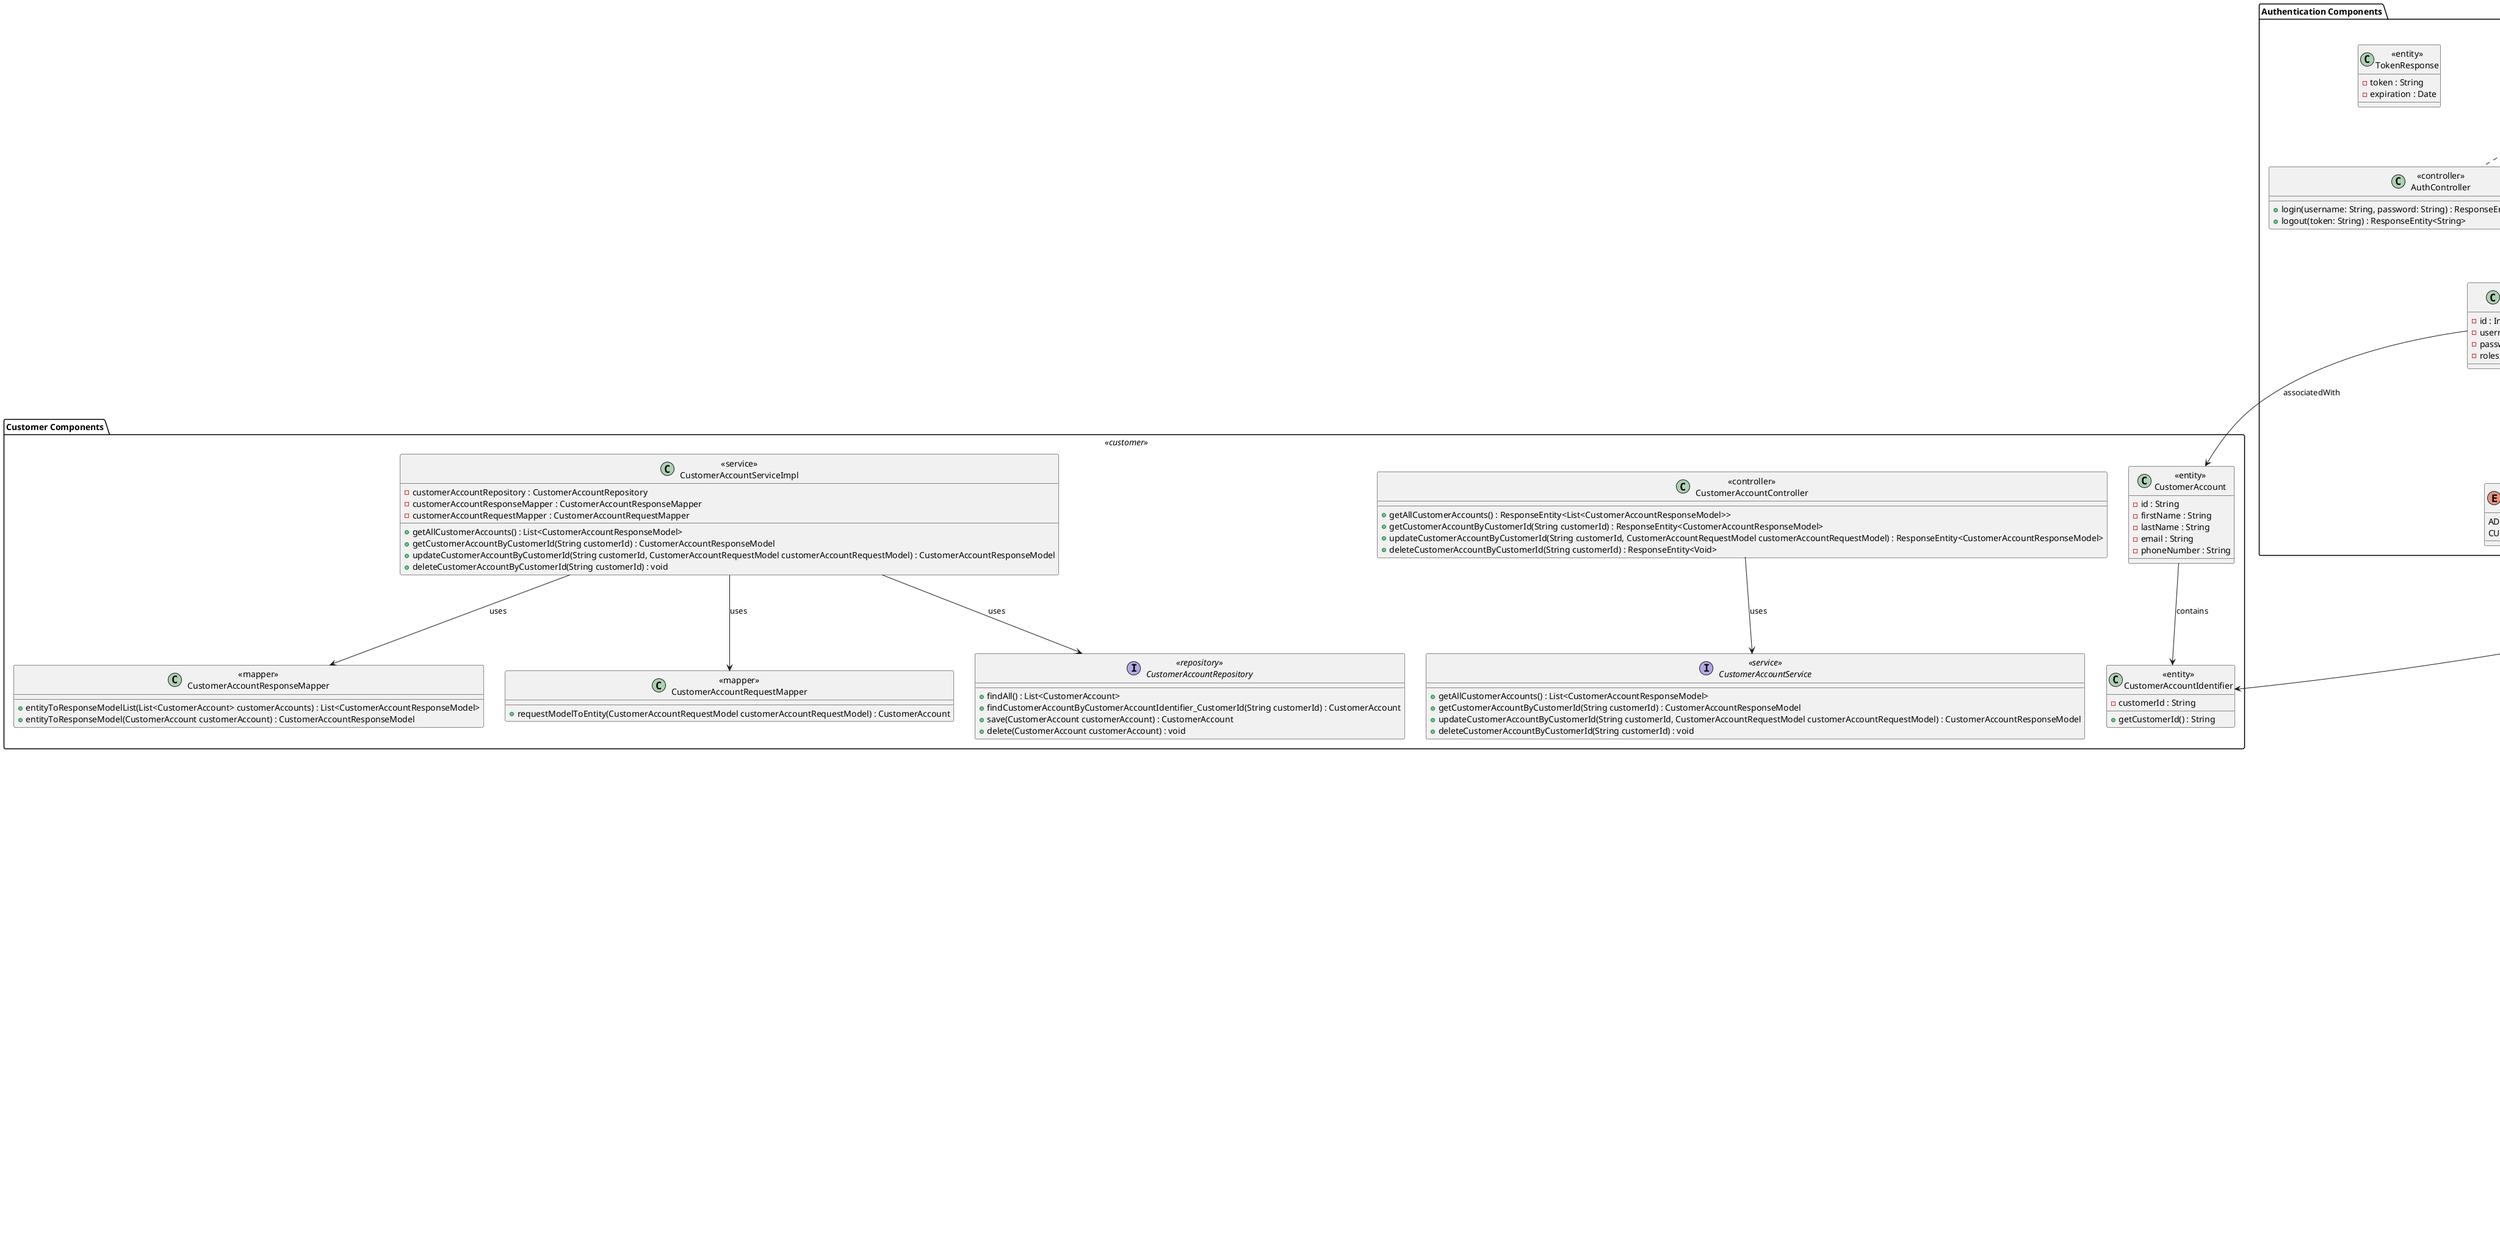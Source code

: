@startuml
' Define styles for the containers
skinparam class {
    BackgroundColor<<entity>> Wheat
    BackgroundColor<<controller>> LightSkyBlue
    BackgroundColor<<service>> LightGreen
    BackgroundColor<<repository>> LightCoral
    BackgroundColor<<mapper>> Khaki
}


' Customer Container
package "Customer Components" <<customer>> {
    ' CustomerAccountController
    class "<<controller>>\nCustomerAccountController" as customerController {
        + getAllCustomerAccounts() : ResponseEntity<List<CustomerAccountResponseModel>>
        + getCustomerAccountByCustomerId(String customerId) : ResponseEntity<CustomerAccountResponseModel>
        + updateCustomerAccountByCustomerId(String customerId, CustomerAccountRequestModel customerAccountRequestModel) : ResponseEntity<CustomerAccountResponseModel>
        + deleteCustomerAccountByCustomerId(String customerId) : ResponseEntity<Void>
    }

    ' CustomerAccountService interface
    interface "<<service>>\nCustomerAccountService" as customerService {
        + getAllCustomerAccounts() : List<CustomerAccountResponseModel>
        + getCustomerAccountByCustomerId(String customerId) : CustomerAccountResponseModel
        + updateCustomerAccountByCustomerId(String customerId, CustomerAccountRequestModel customerAccountRequestModel) : CustomerAccountResponseModel
        + deleteCustomerAccountByCustomerId(String customerId) : void
    }

    ' CustomerAccountServiceImpl class
    class "<<service>>\nCustomerAccountServiceImpl" as customerServiceImpl {
        - customerAccountRepository : CustomerAccountRepository
        - customerAccountResponseMapper : CustomerAccountResponseMapper
        - customerAccountRequestMapper : CustomerAccountRequestMapper
        + getAllCustomerAccounts() : List<CustomerAccountResponseModel>
        + getCustomerAccountByCustomerId(String customerId) : CustomerAccountResponseModel
        + updateCustomerAccountByCustomerId(String customerId, CustomerAccountRequestModel customerAccountRequestModel) : CustomerAccountResponseModel
        + deleteCustomerAccountByCustomerId(String customerId) : void
    }

    ' CustomerAccountRepository interface
    interface "<<repository>>\nCustomerAccountRepository" as customerRepository {
        + findAll() : List<CustomerAccount>
        + findCustomerAccountByCustomerAccountIdentifier_CustomerId(String customerId) : CustomerAccount
        + save(CustomerAccount customerAccount) : CustomerAccount
        + delete(CustomerAccount customerAccount) : void
    }

    ' CustomerAccountResponseMapper class
    class "<<mapper>>\nCustomerAccountResponseMapper" as customerResponseMapper {
        + entityToResponseModelList(List<CustomerAccount> customerAccounts) : List<CustomerAccountResponseModel>
        + entityToResponseModel(CustomerAccount customerAccount) : CustomerAccountResponseModel
    }

    ' CustomerAccountRequestMapper class
    class "<<mapper>>\nCustomerAccountRequestMapper" as customerRequestMapper {
        + requestModelToEntity(CustomerAccountRequestModel customerAccountRequestModel) : CustomerAccount
    }

    ' CustomerAccount class
    class "<<entity>>\nCustomerAccount" as customerAccount {
        - id : String
        - firstName : String
        - lastName : String
        - email : String
        - phoneNumber : String
    }

    ' CustomerAccountIdentifier class
    class "<<entity>>\nCustomerAccountIdentifier" as customerIdentifier {
        - customerId : String
        + getCustomerId() : String
    }
}

' Vehicle Container
package "Vehicle Components" <<vehicle>> {
    ' VehicleController
    class "<<controller>>\nVehicleController" as vehicleController {
        - VehicleService : vehicleService
        + getAllVehiclesByCustomerId(String customerId) : ResponseEntity<List<VehicleResponseModel>>
        + getVehicleByVehicleId(String customerId, String vehicleId) : ResponseEntity<VehicleResponseModel>
        + addVehicleToCustomerAccount(String customerId, VehicleRequestModel vehicleRequestModel) : ResponseEntity<VehicleResponseModel>
        + updateVehicleByVehicleId(VehicleRequestModel vehicleRequestModel, String customerId, String vehicleId) : ResponseEntity<VehicleResponseModel>
        + deleteVehicleByVehicleId(String customerId, String vehicleId) : ResponseEntity<Void>
    }

    ' VehicleService interface
    interface "VehicleService" as vehicleService {
        + getAllVehiclesByCustomerId(String customerId) : List<VehicleResponseModel>
        + getVehicleByVehicleId(String customerId, String vehicleId) : VehicleResponseModel
        + addVehicleToCustomerAccount(String customerId, VehicleRequestModel vehicleRequestModel) : VehicleResponseModel
        + updateVehicleByVehicleId(VehicleRequestModel vehicleRequestModel, String customerId, String vehicleId) : VehicleResponseModel
        + deleteVehicleByVehicleId(String customerId, String vehicleId) : void
    }

    ' VehicleServiceImpl class
    class "<<service>>\nVehicleServiceImpl" as vehicleServiceImpl {
        - vehicleRepository : VehicleRepository
        - vehicleResponseMapper : VehicleResponseMapper
        - vehicleRequestMapper : VehicleRequestMapper
        + getAllVehiclesByCustomerId(String customerId) : List<VehicleResponseModel>
        + getVehicleByVehicleId(String customerId, String vehicleId) : VehicleResponseModel
        + addVehicleToCustomerAccount(String customerId, VehicleRequestModel vehicleRequestModel) : VehicleResponseModel
        + updateVehicleByVehicleId(VehicleRequestModel vehicleRequestModel, String customerId, String vehicleId) : VehicleResponseModel
        + deleteVehicleByVehicleId(String customerId, String vehicleId) : void
    }

    ' VehicleRepository interface
    interface "<<repository>>\nVehicleRepository" as vehicleRepository {
        + findAllVehiclesByCustomerId(String customerId) : List<Vehicle>
        + findVehicleByCustomerIdAndVehicleIdentifier_VehicleId(String customerId, String vehicleId) : Vehicle
        + save(Vehicle vehicle) : Vehicle
        + delete(Vehicle vehicle) : void
    }

    ' VehicleResponseMapper class
    class "<<mapper>>\nVehicleResponseMapper" as vehicleResponseMapper {
        + entityToResponseModel(Vehicle vehicle) : VehicleResponseModel
        + entityToResponseModelList(List<Vehicle> vehicles) : List<VehicleResponseModel>
    }

    ' VehicleRequestMapper class
    class "<<mapper>>\nVehicleRequestMapper" as vehicleRequestMapper {
        + requestToEntity(VehicleRequestModel requestModel) : Vehicle
    }

    ' Vehicle class
    class "<<entity>>\nVehicle" as vehicle {
        - id : String
        - vehicleIdentifier : VehicleIdentifier
        - customerId : String
        - make : String
        - model : String
        - year : Integer
        - transmissionType : TransmissionType
        - mileage : Integer
    }

    ' VehicleIdentifier class
    class "VehicleIdentifier" as vehicleIdentifier {
        - vehicleId : String
        + getVehicleId() : String
    }

    ' TransmissionType enum
    enum "TransmissionType" as transmissionType {
      MANUAL
      AUTOMATIC
    }
}

' Appointment Components
package "Appointment Components" <<appointment>> {

' AppointmentController
class "<<controller>>\nAppointmentController" as appointmentController {
    - appointmentService : AppointmentService
    + getAllAppointments() : ResponseEntity<List<AppointmentResponseModel>>
    + getAllAppointmentsByCustomerId(String customerId) : ResponseEntity<List<AppointmentResponseModel>>
    + getAppointmentByAppointmentId(String appointmentId) : ResponseEntity<AppointmentResponseModel>
    + addAppointment(AppointmentRequestModel appointmentRequestModel) : ResponseEntity<AppointmentResponseModel>
    + updateAppointmentByAppointmentId(AppointmentRequestModel appointmentRequestModel, String appointmentId) : ResponseEntity<AppointmentResponseModel>
    + updateAppointmentStatus(String appointmentId, boolean isConfirm) : ResponseEntity<AppointmentResponseModel>
    + deleteAppointmentByAppointmentId(String appointmentId) : ResponseEntity<Void>
    + deleteAllCancelledAppointments() : ResponseEntity<Void>
}

' AppointmentService interface
interface "AppointmentService" as appointmentService {
    + getAllAppointments() : List<AppointmentResponseModel>
    + getAllAppointmentsByCustomerId(String customerId) : List<AppointmentResponseModel>
    + getAppointmentByAppointmentId(String appointmentId) : AppointmentResponseModel
    + addAppointment(AppointmentRequestModel appointmentRequestModel) : AppointmentResponseModel
    + updateAppointmentByAppointmentId(AppointmentRequestModel appointmentRequestModel, String appointmentId) : AppointmentResponseModel
    + updateAppointmentStatus(String appointmentId, boolean isConfirm) : ResponseEntity<AppointmentResponseModel>
    + deleteAppointmentByAppointmentId(String appointmentId) : void
    + deleteAllCancelledAppointments() : void

}

' AppointmentServiceImpl class
class "<<service>>\nAppointmentServiceImpl" as appointmentServiceImpl {
    - appointmentRepository : AppointmentRepository
    - appointmentResponseMapper : AppointmentResponseMapper
    - appointmentRequestMapper : AppointmentRequestMapper
    - emailService : EmailService
     + getAllAppointments() : List<AppointmentResponseModel>
     + getAllAppointmentsByCustomerId(String customerId) : List<AppointmentResponseModel>
     + getAppointmentByAppointmentId(String appointmentId) : AppointmentResponseModel
     + addAppointment(AppointmentRequestModel appointmentRequestModel) : AppointmentResponseModel
     + updateAppointmentByAppointmentId(AppointmentRequestModel appointmentRequestModel, String appointmentId) : AppointmentResponseModel
     + updateAppointmentStatus(String appointmentId, boolean isConfirm) : ResponseEntity<AppointmentResponseModel>
     + deleteAppointmentByAppointmentId(String appointmentId) : void
     + deleteAllCancelledAppointments() : void
}
appointmentServiceImpl .up.|> appointmentService

' AppointmentRepository interface
interface "<<repository>>\nAppointmentRepository" as appointmentRepository {

    + findAppointmentByAppointmentIdentifier_AppointmentId(String appointmentId): Appointment
    + findAllAppointmentsByCustomerId(String customerId): List<Appointment>
    + findAllAppointmentsByStatus(String status): List<Appointment>
    + save(Appointment appointment) : Appointment
    + delete(Appointment appointment) : void
}


  ' AppointmentResponseMapper class
  class "<<mapper>>\nAppointmentResponseMapper" as appointmentResponseMapper {
      + entityToResponseModel(entity: Appointment) : AppointmentResponseModel
      + entityToResponseModelList(entities: List<Appointment>) : List<AppointmentResponseModel>
  }

  ' AppointmentRequestMapper class
  class "<<mapper>>\nAppointmentRequestMapper" as appointmentRequestMapper {
      + requestModelToEntity(appointmentRequestModel: AppointmentRequestModel) : Appointment
  }

' Appointment class
class "<<entity>>\nAppointment" as appointment {
    - id : UUID
    - appointmentId : AppointmentIdentifier
    - vehicleId : VehicleIdentifier
    - customerId : CustomerAccountIdentifier
    - appointmentDate : DateTime
    - services : String
    - comments : String
    - status : Status
}

' AppointmentIdentifier class
class "<<entity>>\nAppointmentIdentifier" as appointmentIdentifier {
    - appointmentId : UUID
    + getAppointmentId() : UUID
}

' Status enum
enum "Status" as status {
    PENDING
    CONFIRMED
    COMPLETED
    CANCELLED
}

  ' EmailService for managing email-related functionalities
  class "<<service>>\nEmailService" as emailService {
      + sendEmail(appointmentID: UUID) : void
  }

}

' Authentication Components
package "Authentication Components" <<authentication>> {
    class "<<controller>>\nAuthController" as authController {
        + login(username: String, password: String) : ResponseEntity<TokenResponse>
        + logout(token: String) : ResponseEntity<String>
    }

    class "<<service>>\nTokenService" as tokenService {
        + generateToken(username: String, password: String) : String
        + validateToken(token: String) : boolean
        + invalidateToken(token: String) : void
    }

    interface "<<repository>>\nUserRepository" as userRepository {
        + findByUsername(username: String) : User
        + save(user: User) : User
        + deleteByUsername(username: String) : void
    }

    class "<<entity>>\nUser" as user {
        - id : Integer
        - username : String
        - password : String
        - roles : List<Role>
    }

    enum "<<entity>>\nRole" as role {
        ADMIN
        CUSTOMER
    }

    class "<<entity>>\nTokenResponse" as tokenResponse {
        - token : String
        - expiration : Date
    }
}


' Customer Relationships
customerController --> customerService : uses
customerServiceImpl --> customerRepository : uses
customerServiceImpl --> customerResponseMapper : uses
customerServiceImpl --> customerRequestMapper : uses
customerAccount --> customerIdentifier : contains

' Vehicle Relationships
vehicleController --> vehicleService : uses
vehicleServiceImpl --> vehicleRepository : uses
vehicleServiceImpl --> vehicleResponseMapper : uses
vehicleServiceImpl --> vehicleRequestMapper : uses
vehicle --> vehicleIdentifier : contains
vehicle --> transmissionType : uses



' Appointment Relationships
appointmentController --> appointmentService : uses
appointmentServiceImpl --> appointmentRepository : uses
appointmentServiceImpl --> appointmentResponseMapper : uses
appointmentServiceImpl --> appointmentRequestMapper : uses
appointmentServiceImpl --> emailService : uses
appointment --> appointmentIdentifier : contains
appointment --> vehicleIdentifier : has
appointment --> customerIdentifier : has
appointment --> status : has
emailService --> appointmentRepository : uses

' Relationships within Authentication Components
authController .up.|> tokenService : uses
tokenService --> userRepository : uses
userRepository --> user : retrieves/stores
user .. role : has
user --> customerAccount : associatedWith

@enduml
